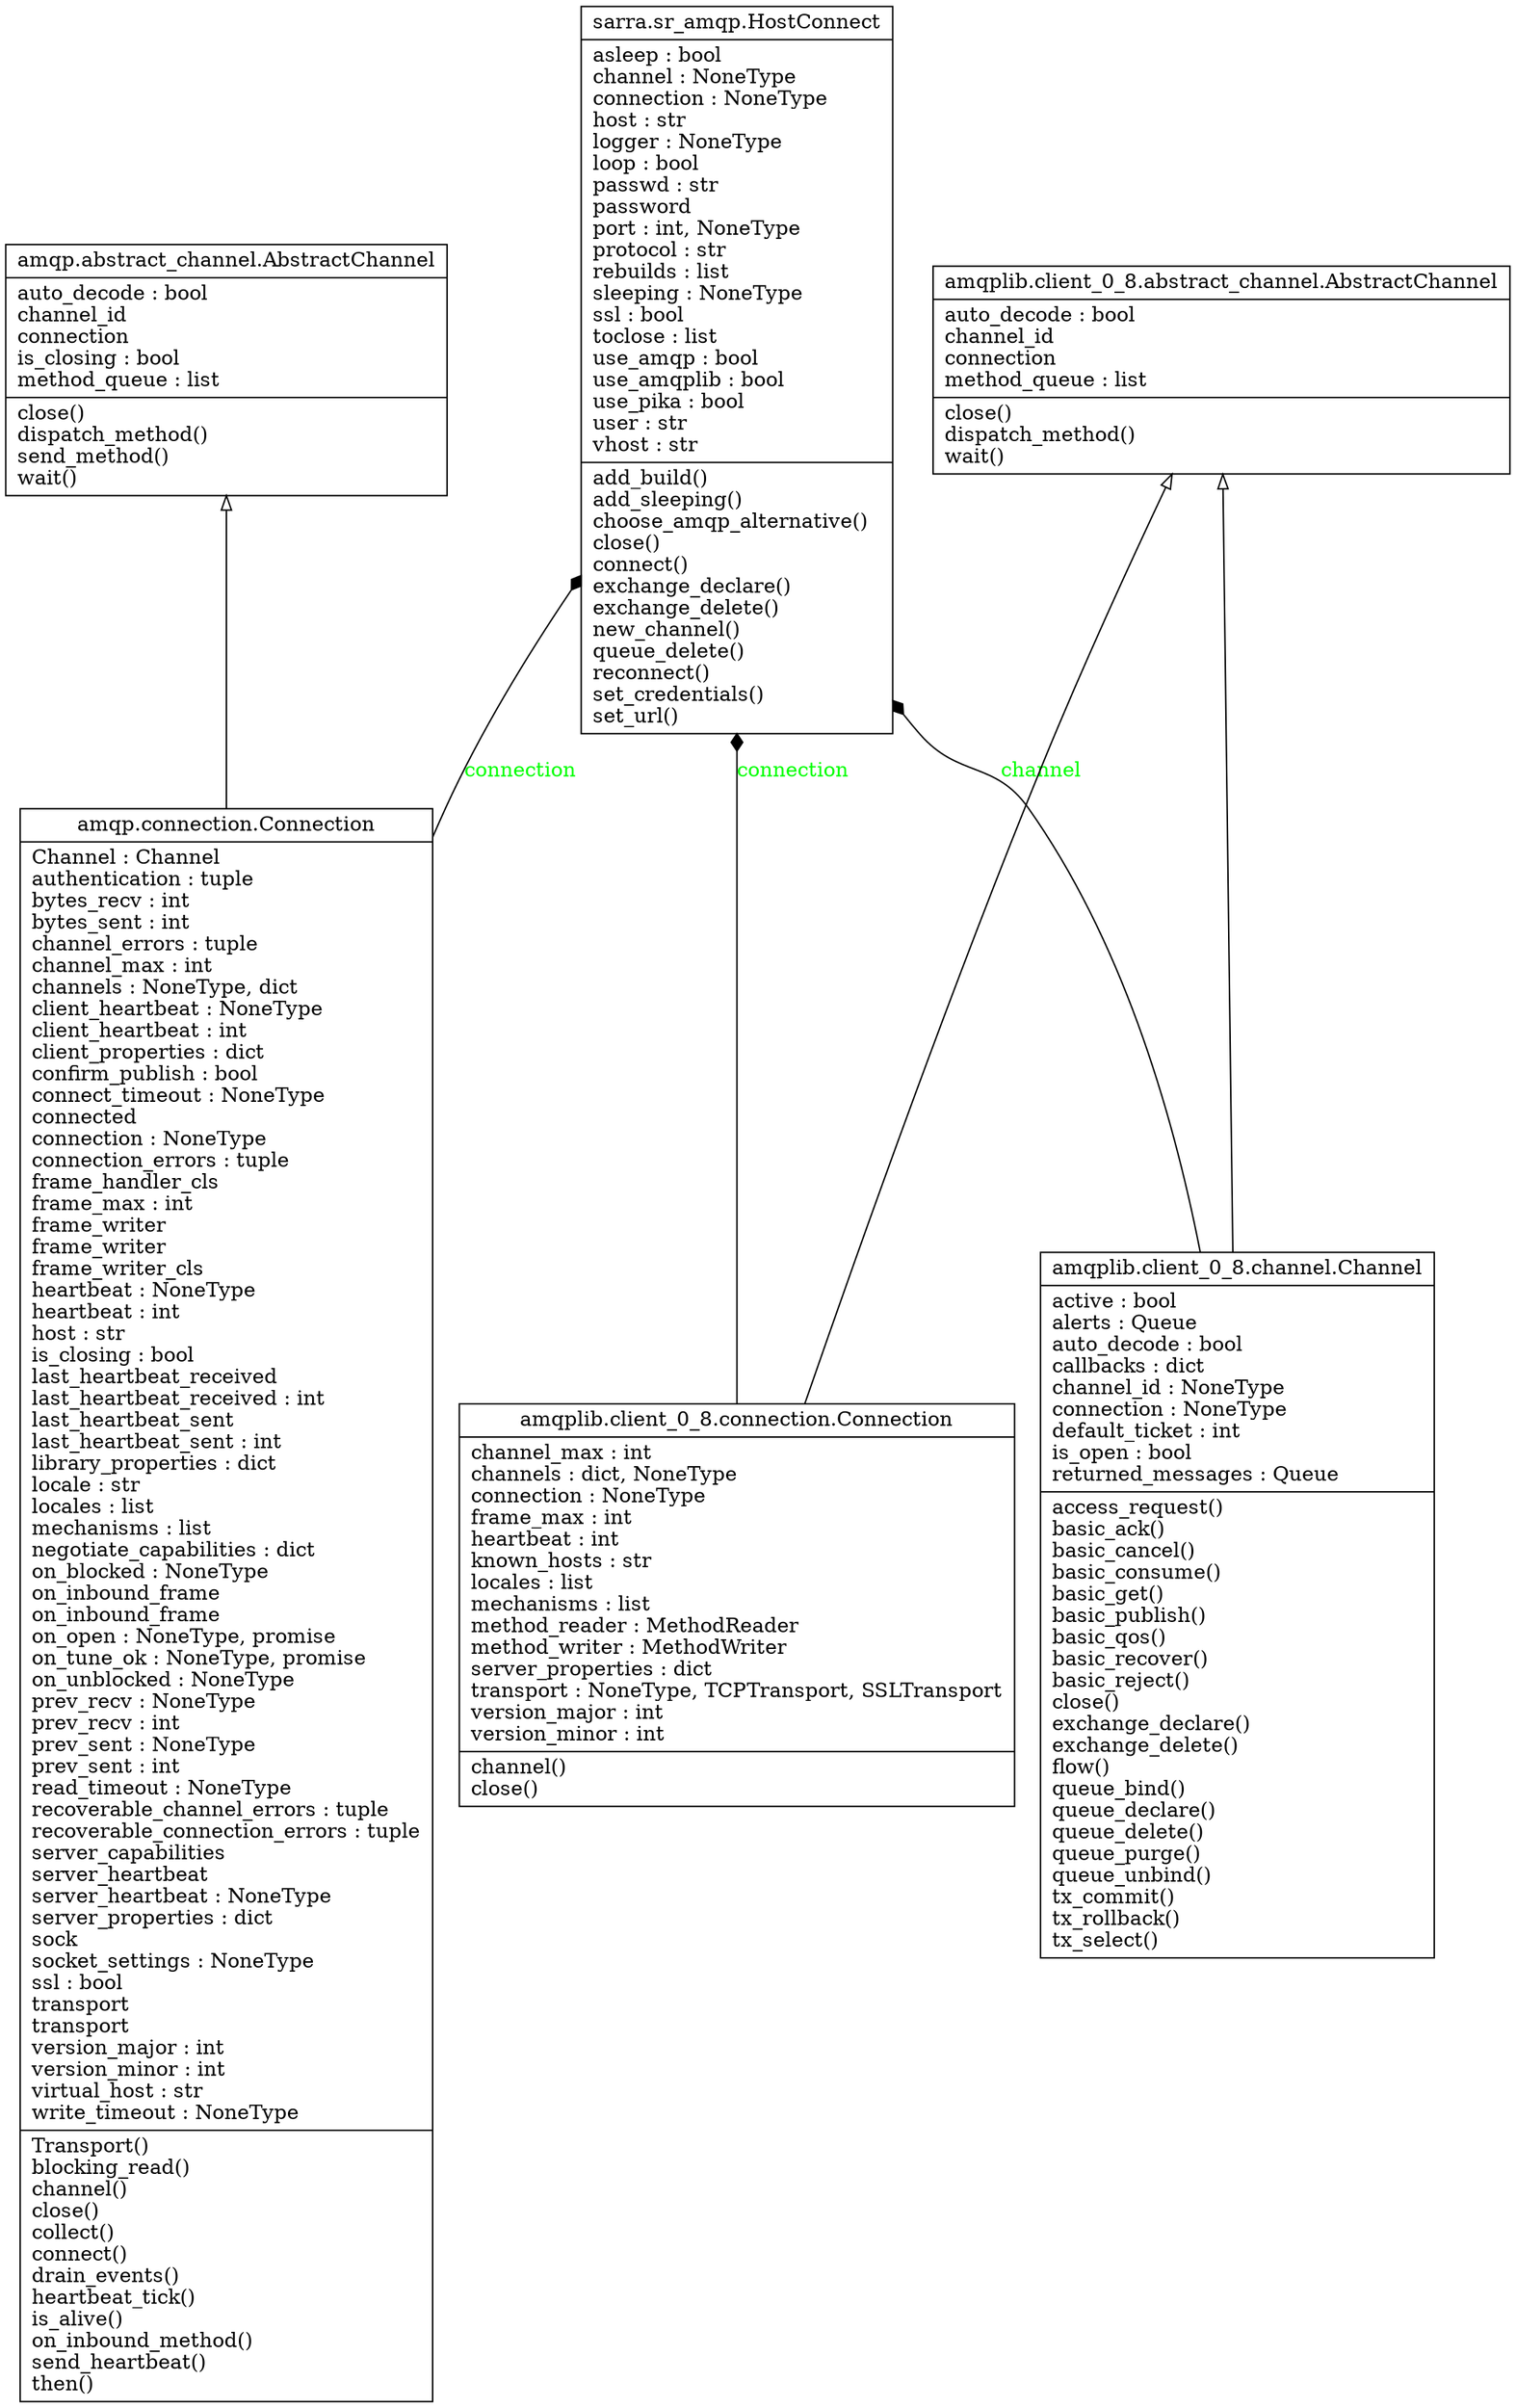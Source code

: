 digraph "HostConnect" {
charset="utf-8"
rankdir=BT
"0" [label="{amqp.abstract_channel.AbstractChannel|auto_decode : bool\lchannel_id\lconnection\lis_closing : bool\lmethod_queue : list\l|close()\ldispatch_method()\lsend_method()\lwait()\l}", shape="record"];
"1" [label="{amqp.connection.Connection|Channel : Channel\lauthentication : tuple\lbytes_recv : int\lbytes_sent : int\lchannel_errors : tuple\lchannel_max : int\lchannels : NoneType, dict\lclient_heartbeat : NoneType\lclient_heartbeat : int\lclient_properties : dict\lconfirm_publish : bool\lconnect_timeout : NoneType\lconnected\lconnection : NoneType\lconnection_errors : tuple\lframe_handler_cls\lframe_max : int\lframe_writer\lframe_writer\lframe_writer_cls\lheartbeat : NoneType\lheartbeat : int\lhost : str\lis_closing : bool\llast_heartbeat_received\llast_heartbeat_received : int\llast_heartbeat_sent\llast_heartbeat_sent : int\llibrary_properties : dict\llocale : str\llocales : list\lmechanisms : list\lnegotiate_capabilities : dict\lon_blocked : NoneType\lon_inbound_frame\lon_inbound_frame\lon_open : NoneType, promise\lon_tune_ok : NoneType, promise\lon_unblocked : NoneType\lprev_recv : NoneType\lprev_recv : int\lprev_sent : NoneType\lprev_sent : int\lread_timeout : NoneType\lrecoverable_channel_errors : tuple\lrecoverable_connection_errors : tuple\lserver_capabilities\lserver_heartbeat\lserver_heartbeat : NoneType\lserver_properties : dict\lsock\lsocket_settings : NoneType\lssl : bool\ltransport\ltransport\lversion_major : int\lversion_minor : int\lvirtual_host : str\lwrite_timeout : NoneType\l|Transport()\lblocking_read()\lchannel()\lclose()\lcollect()\lconnect()\ldrain_events()\lheartbeat_tick()\lis_alive()\lon_inbound_method()\lsend_heartbeat()\lthen()\l}", shape="record"];
"2" [label="{amqplib.client_0_8.abstract_channel.AbstractChannel|auto_decode : bool\lchannel_id\lconnection\lmethod_queue : list\l|close()\ldispatch_method()\lwait()\l}", shape="record"];
"3" [label="{amqplib.client_0_8.channel.Channel|active : bool\lalerts : Queue\lauto_decode : bool\lcallbacks : dict\lchannel_id : NoneType\lconnection : NoneType\ldefault_ticket : int\lis_open : bool\lreturned_messages : Queue\l|access_request()\lbasic_ack()\lbasic_cancel()\lbasic_consume()\lbasic_get()\lbasic_publish()\lbasic_qos()\lbasic_recover()\lbasic_reject()\lclose()\lexchange_declare()\lexchange_delete()\lflow()\lqueue_bind()\lqueue_declare()\lqueue_delete()\lqueue_purge()\lqueue_unbind()\ltx_commit()\ltx_rollback()\ltx_select()\l}", shape="record"];
"4" [label="{amqplib.client_0_8.connection.Connection|channel_max : int\lchannels : dict, NoneType\lconnection : NoneType\lframe_max : int\lheartbeat : int\lknown_hosts : str\llocales : list\lmechanisms : list\lmethod_reader : MethodReader\lmethod_writer : MethodWriter\lserver_properties : dict\ltransport : NoneType, TCPTransport, SSLTransport\lversion_major : int\lversion_minor : int\l|channel()\lclose()\l}", shape="record"];
"5" [label="{sarra.sr_amqp.HostConnect|asleep : bool\lchannel : NoneType\lconnection : NoneType\lhost : str\llogger : NoneType\lloop : bool\lpasswd : str\lpassword\lport : int, NoneType\lprotocol : str\lrebuilds : list\lsleeping : NoneType\lssl : bool\ltoclose : list\luse_amqp : bool\luse_amqplib : bool\luse_pika : bool\luser : str\lvhost : str\l|add_build()\ladd_sleeping()\lchoose_amqp_alternative()\lclose()\lconnect()\lexchange_declare()\lexchange_delete()\lnew_channel()\lqueue_delete()\lreconnect()\lset_credentials()\lset_url()\l}", shape="record"];
"1" -> "0" [arrowhead="empty", arrowtail="none"];
"3" -> "2" [arrowhead="empty", arrowtail="none"];
"4" -> "2" [arrowhead="empty", arrowtail="none"];
"1" -> "5" [arrowhead="diamond", arrowtail="none", fontcolor="green", label="connection", style="solid"];
"3" -> "5" [arrowhead="diamond", arrowtail="none", fontcolor="green", label="channel", style="solid"];
"4" -> "5" [arrowhead="diamond", arrowtail="none", fontcolor="green", label="connection", style="solid"];
}

